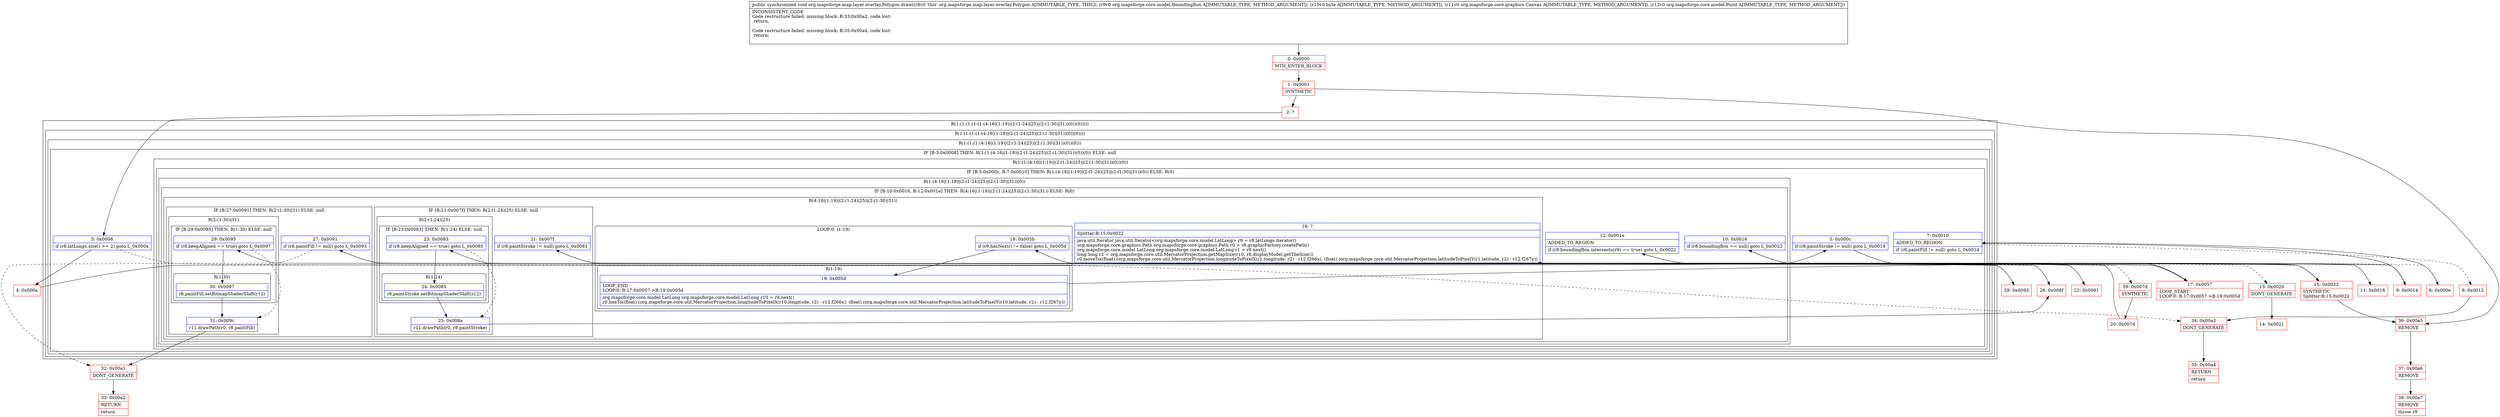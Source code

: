 digraph "CFG fororg.mapsforge.map.layer.overlay.Polygon.draw(Lorg\/mapsforge\/core\/model\/BoundingBox;BLorg\/mapsforge\/core\/graphics\/Canvas;Lorg\/mapsforge\/core\/model\/Point;)V" {
subgraph cluster_Region_1464915052 {
label = "R(1:(1:(1:(1:(1:(4:16|(1:19)|(2:(1:24)|25)|(2:(1:30)|31))(0))(0)))))";
node [shape=record,color=blue];
subgraph cluster_Region_496191929 {
label = "R(1:(1:(1:(1:(4:16|(1:19)|(2:(1:24)|25)|(2:(1:30)|31))(0))(0))))";
node [shape=record,color=blue];
subgraph cluster_Region_1834627257 {
label = "R(1:(1:(1:(4:16|(1:19)|(2:(1:24)|25)|(2:(1:30)|31))(0))(0)))";
node [shape=record,color=blue];
subgraph cluster_IfRegion_774237478 {
label = "IF [B:3:0x0008] THEN: R(1:(1:(4:16|(1:19)|(2:(1:24)|25)|(2:(1:30)|31))(0))(0)) ELSE: null";
node [shape=record,color=blue];
Node_3 [shape=record,label="{3\:\ 0x0008|if (r8.latLongs.size() \>= 2) goto L_0x000a\l}"];
subgraph cluster_Region_2131214138 {
label = "R(1:(1:(4:16|(1:19)|(2:(1:24)|25)|(2:(1:30)|31))(0))(0))";
node [shape=record,color=blue];
subgraph cluster_IfRegion_2019487714 {
label = "IF [B:5:0x000c, B:7:0x0010] THEN: R(1:(4:16|(1:19)|(2:(1:24)|25)|(2:(1:30)|31))(0)) ELSE: R(0)";
node [shape=record,color=blue];
Node_5 [shape=record,label="{5\:\ 0x000c|if (r8.paintStroke != null) goto L_0x0014\l}"];
Node_7 [shape=record,label="{7\:\ 0x0010|ADDED_TO_REGION\l|if (r8.paintFill != null) goto L_0x0014\l}"];
subgraph cluster_Region_1144903592 {
label = "R(1:(4:16|(1:19)|(2:(1:24)|25)|(2:(1:30)|31))(0))";
node [shape=record,color=blue];
subgraph cluster_IfRegion_1173376724 {
label = "IF [B:10:0x0016, B:12:0x001e] THEN: R(4:16|(1:19)|(2:(1:24)|25)|(2:(1:30)|31)) ELSE: R(0)";
node [shape=record,color=blue];
Node_10 [shape=record,label="{10\:\ 0x0016|if (r8.boundingBox == null) goto L_0x0022\l}"];
Node_12 [shape=record,label="{12\:\ 0x001e|ADDED_TO_REGION\l|if (r8.boundingBox.intersects(r9) == true) goto L_0x0022\l}"];
subgraph cluster_Region_842834368 {
label = "R(4:16|(1:19)|(2:(1:24)|25)|(2:(1:30)|31))";
node [shape=record,color=blue];
Node_16 [shape=record,label="{16\:\ ?|Splitter:B:15:0x0022\l|java.util.Iterator java.util.Iterator\<org.mapsforge.core.model.LatLong\> r9 = r8.latLongs.iterator()\lorg.mapsforge.core.graphics.Path org.mapsforge.core.graphics.Path r0 = r8.graphicFactory.createPath()\lorg.mapsforge.core.model.LatLong org.mapsforge.core.model.LatLong r1 = r9.next()\llong long r2 = org.mapsforge.core.util.MercatorProjection.getMapSize(r10, r8.displayModel.getTileSize())\lr0.moveTo((float) (org.mapsforge.core.util.MercatorProjection.longitudeToPixelX(r1.longitude, r2) \- r12.f266x), (float) (org.mapsforge.core.util.MercatorProjection.latitudeToPixelY(r1.latitude, r2) \- r12.f267y))\l}"];
subgraph cluster_LoopRegion_388044362 {
label = "LOOP:0: (1:19)";
node [shape=record,color=blue];
Node_18 [shape=record,label="{18\:\ 0x005b|if (r9.hasNext() != false) goto L_0x005d\l}"];
subgraph cluster_Region_1232018740 {
label = "R(1:19)";
node [shape=record,color=blue];
Node_19 [shape=record,label="{19\:\ 0x005d|LOOP_END\lLOOP:0: B:17:0x0057\-\>B:19:0x005d\l|org.mapsforge.core.model.LatLong org.mapsforge.core.model.LatLong r10 = r9.next()\lr0.lineTo((float) (org.mapsforge.core.util.MercatorProjection.longitudeToPixelX(r10.longitude, r2) \- r12.f266x), (float) (org.mapsforge.core.util.MercatorProjection.latitudeToPixelY(r10.latitude, r2) \- r12.f267y))\l}"];
}
}
subgraph cluster_IfRegion_122472255 {
label = "IF [B:21:0x007f] THEN: R(2:(1:24)|25) ELSE: null";
node [shape=record,color=blue];
Node_21 [shape=record,label="{21\:\ 0x007f|if (r8.paintStroke != null) goto L_0x0081\l}"];
subgraph cluster_Region_1577455043 {
label = "R(2:(1:24)|25)";
node [shape=record,color=blue];
subgraph cluster_IfRegion_140642763 {
label = "IF [B:23:0x0083] THEN: R(1:24) ELSE: null";
node [shape=record,color=blue];
Node_23 [shape=record,label="{23\:\ 0x0083|if (r8.keepAligned == true) goto L_0x0085\l}"];
subgraph cluster_Region_575148024 {
label = "R(1:24)";
node [shape=record,color=blue];
Node_24 [shape=record,label="{24\:\ 0x0085|r8.paintStroke.setBitmapShaderShift(r12)\l}"];
}
}
Node_25 [shape=record,label="{25\:\ 0x008a|r11.drawPath(r0, r8.paintStroke)\l}"];
}
}
subgraph cluster_IfRegion_1703502731 {
label = "IF [B:27:0x0091] THEN: R(2:(1:30)|31) ELSE: null";
node [shape=record,color=blue];
Node_27 [shape=record,label="{27\:\ 0x0091|if (r8.paintFill != null) goto L_0x0093\l}"];
subgraph cluster_Region_157521250 {
label = "R(2:(1:30)|31)";
node [shape=record,color=blue];
subgraph cluster_IfRegion_69018938 {
label = "IF [B:29:0x0095] THEN: R(1:30) ELSE: null";
node [shape=record,color=blue];
Node_29 [shape=record,label="{29\:\ 0x0095|if (r8.keepAligned == true) goto L_0x0097\l}"];
subgraph cluster_Region_480856099 {
label = "R(1:30)";
node [shape=record,color=blue];
Node_30 [shape=record,label="{30\:\ 0x0097|r8.paintFill.setBitmapShaderShift(r12)\l}"];
}
}
Node_31 [shape=record,label="{31\:\ 0x009c|r11.drawPath(r0, r8.paintFill)\l}"];
}
}
}
subgraph cluster_Region_2130490241 {
label = "R(0)";
node [shape=record,color=blue];
}
}
}
subgraph cluster_Region_1346835182 {
label = "R(0)";
node [shape=record,color=blue];
}
}
}
}
}
}
}
Node_0 [shape=record,color=red,label="{0\:\ 0x0000|MTH_ENTER_BLOCK\l}"];
Node_1 [shape=record,color=red,label="{1\:\ 0x0001|SYNTHETIC\l}"];
Node_2 [shape=record,color=red,label="{2\:\ ?}"];
Node_4 [shape=record,color=red,label="{4\:\ 0x000a}"];
Node_6 [shape=record,color=red,label="{6\:\ 0x000e}"];
Node_8 [shape=record,color=red,label="{8\:\ 0x0012}"];
Node_9 [shape=record,color=red,label="{9\:\ 0x0014}"];
Node_11 [shape=record,color=red,label="{11\:\ 0x0018}"];
Node_13 [shape=record,color=red,label="{13\:\ 0x0020|DONT_GENERATE\l}"];
Node_14 [shape=record,color=red,label="{14\:\ 0x0021}"];
Node_15 [shape=record,color=red,label="{15\:\ 0x0022|SYNTHETIC\lSplitter:B:15:0x0022\l}"];
Node_17 [shape=record,color=red,label="{17\:\ 0x0057|LOOP_START\lLOOP:0: B:17:0x0057\-\>B:19:0x005d\l}"];
Node_20 [shape=record,color=red,label="{20\:\ 0x007d}"];
Node_22 [shape=record,color=red,label="{22\:\ 0x0081}"];
Node_26 [shape=record,color=red,label="{26\:\ 0x008f}"];
Node_28 [shape=record,color=red,label="{28\:\ 0x0093}"];
Node_32 [shape=record,color=red,label="{32\:\ 0x00a1|DONT_GENERATE\l}"];
Node_33 [shape=record,color=red,label="{33\:\ 0x00a2|RETURN\l|return\l}"];
Node_34 [shape=record,color=red,label="{34\:\ 0x00a3|DONT_GENERATE\l}"];
Node_35 [shape=record,color=red,label="{35\:\ 0x00a4|RETURN\l|return\l}"];
Node_36 [shape=record,color=red,label="{36\:\ 0x00a5|REMOVE\l}"];
Node_37 [shape=record,color=red,label="{37\:\ 0x00a6|REMOVE\l}"];
Node_38 [shape=record,color=red,label="{38\:\ 0x00a7|REMOVE\l|throw r9\l}"];
Node_39 [shape=record,color=red,label="{39\:\ 0x007d|SYNTHETIC\l}"];
MethodNode[shape=record,label="{public synchronized void org.mapsforge.map.layer.overlay.Polygon.draw((r8v0 'this' org.mapsforge.map.layer.overlay.Polygon A[IMMUTABLE_TYPE, THIS]), (r9v0 org.mapsforge.core.model.BoundingBox A[IMMUTABLE_TYPE, METHOD_ARGUMENT]), (r10v0 byte A[IMMUTABLE_TYPE, METHOD_ARGUMENT]), (r11v0 org.mapsforge.core.graphics.Canvas A[IMMUTABLE_TYPE, METHOD_ARGUMENT]), (r12v0 org.mapsforge.core.model.Point A[IMMUTABLE_TYPE, METHOD_ARGUMENT]))  | INCONSISTENT_CODE\lCode restructure failed: missing block: B:33:0x00a2, code lost:\l    return;\l\lCode restructure failed: missing block: B:35:0x00a4, code lost:\l    return;\l\l}"];
MethodNode -> Node_0;
Node_3 -> Node_4;
Node_3 -> Node_34[style=dashed];
Node_5 -> Node_6[style=dashed];
Node_5 -> Node_9;
Node_7 -> Node_8[style=dashed];
Node_7 -> Node_9;
Node_10 -> Node_11[style=dashed];
Node_10 -> Node_15;
Node_12 -> Node_13[style=dashed];
Node_12 -> Node_15;
Node_16 -> Node_17;
Node_18 -> Node_19;
Node_18 -> Node_39[style=dashed];
Node_19 -> Node_17;
Node_21 -> Node_22;
Node_21 -> Node_26[style=dashed];
Node_23 -> Node_24;
Node_23 -> Node_25[style=dashed];
Node_24 -> Node_25;
Node_25 -> Node_26;
Node_27 -> Node_28;
Node_27 -> Node_32[style=dashed];
Node_29 -> Node_30;
Node_29 -> Node_31[style=dashed];
Node_30 -> Node_31;
Node_31 -> Node_32;
Node_0 -> Node_1;
Node_1 -> Node_2;
Node_1 -> Node_36;
Node_2 -> Node_3;
Node_4 -> Node_5;
Node_6 -> Node_7;
Node_8 -> Node_34;
Node_9 -> Node_10;
Node_11 -> Node_12;
Node_13 -> Node_14;
Node_15 -> Node_16;
Node_15 -> Node_36;
Node_17 -> Node_18;
Node_20 -> Node_21;
Node_22 -> Node_23;
Node_26 -> Node_27;
Node_28 -> Node_29;
Node_32 -> Node_33;
Node_34 -> Node_35;
Node_36 -> Node_37;
Node_37 -> Node_38;
Node_39 -> Node_20;
}


